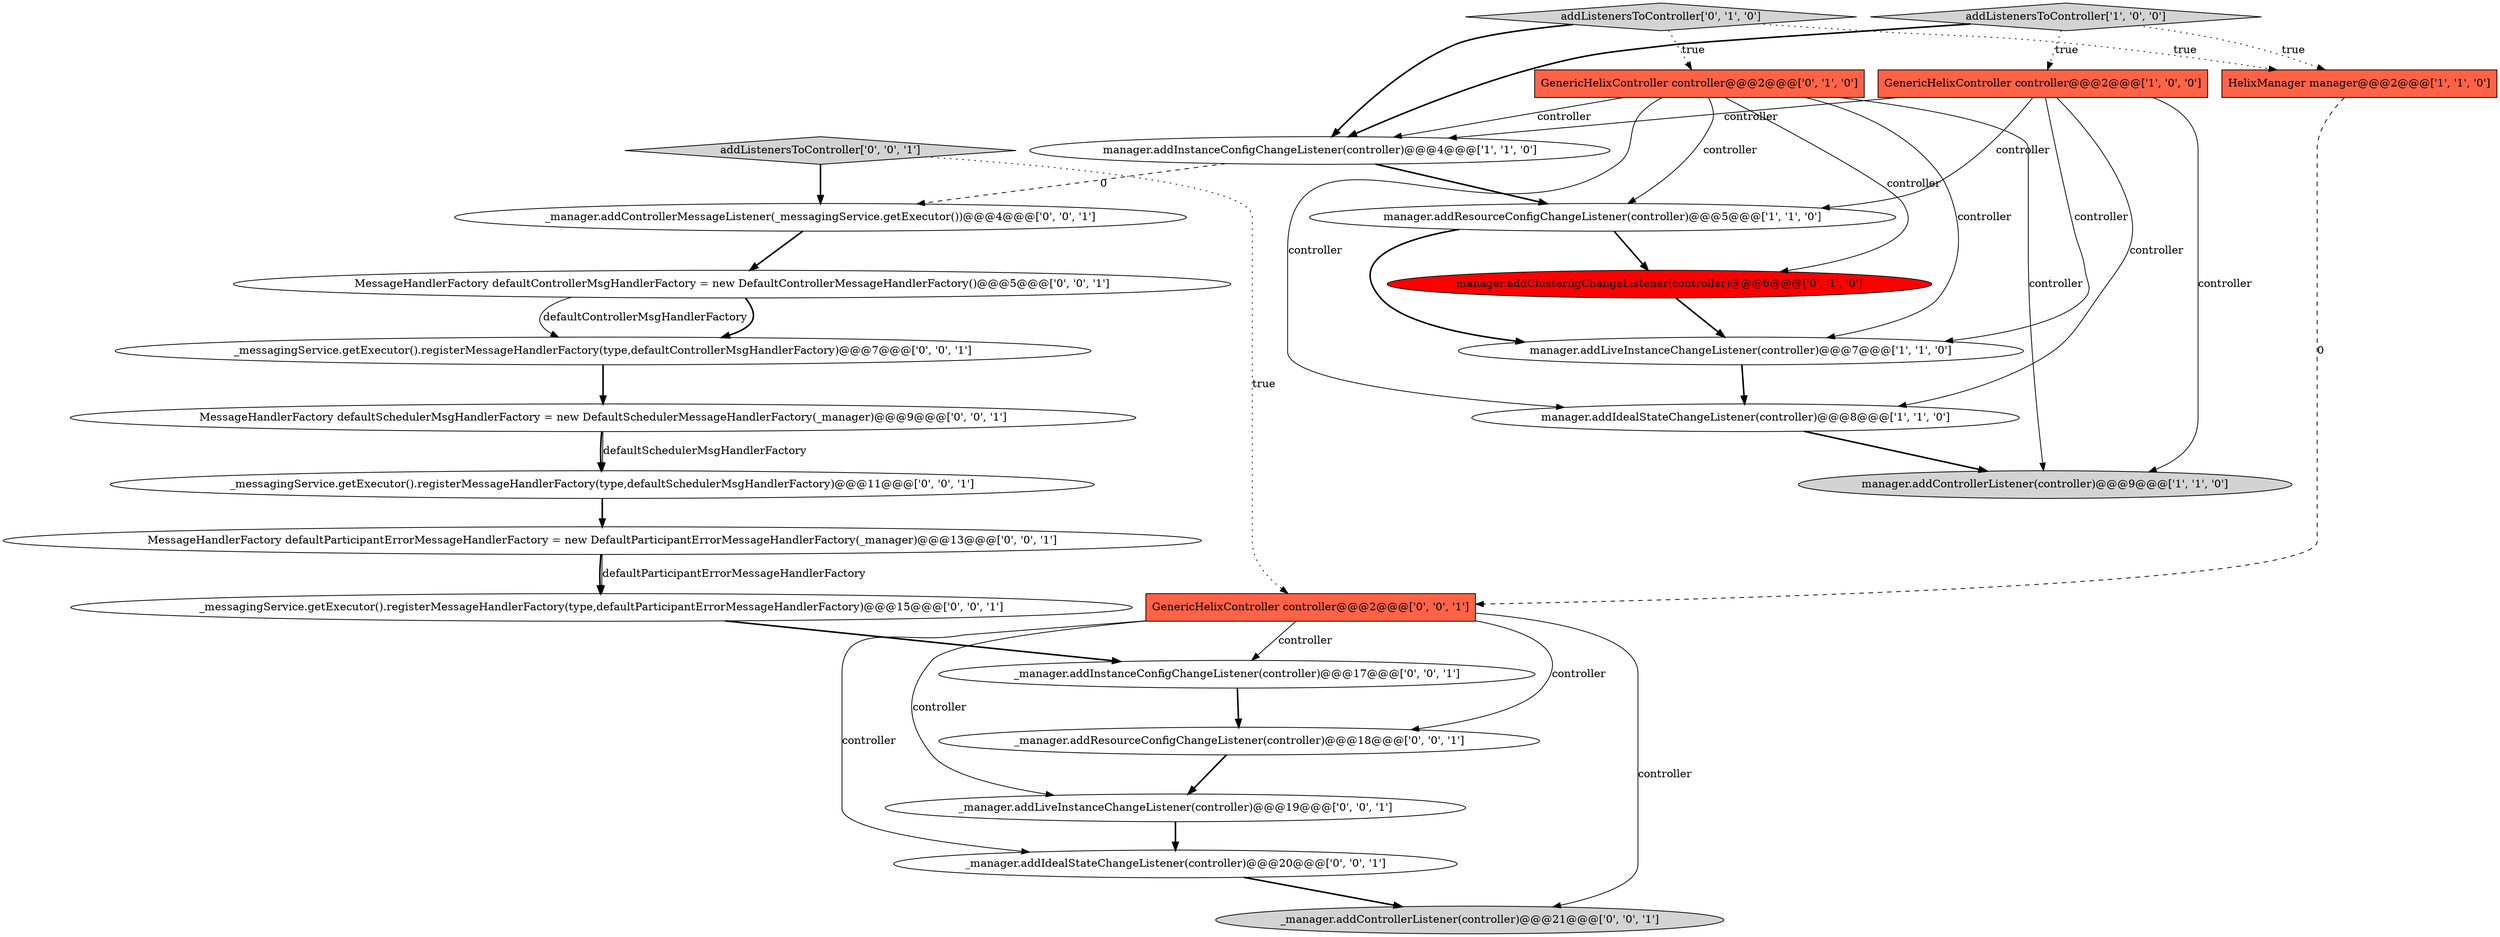 digraph {
22 [style = filled, label = "_manager.addControllerListener(controller)@@@21@@@['0', '0', '1']", fillcolor = lightgray, shape = ellipse image = "AAA0AAABBB3BBB"];
21 [style = filled, label = "GenericHelixController controller@@@2@@@['0', '0', '1']", fillcolor = tomato, shape = box image = "AAA0AAABBB3BBB"];
19 [style = filled, label = "_manager.addResourceConfigChangeListener(controller)@@@18@@@['0', '0', '1']", fillcolor = white, shape = ellipse image = "AAA0AAABBB3BBB"];
4 [style = filled, label = "manager.addLiveInstanceChangeListener(controller)@@@7@@@['1', '1', '0']", fillcolor = white, shape = ellipse image = "AAA0AAABBB1BBB"];
8 [style = filled, label = "manager.addClusterfigChangeListener(controller)@@@6@@@['0', '1', '0']", fillcolor = red, shape = ellipse image = "AAA1AAABBB2BBB"];
12 [style = filled, label = "_manager.addIdealStateChangeListener(controller)@@@20@@@['0', '0', '1']", fillcolor = white, shape = ellipse image = "AAA0AAABBB3BBB"];
3 [style = filled, label = "manager.addResourceConfigChangeListener(controller)@@@5@@@['1', '1', '0']", fillcolor = white, shape = ellipse image = "AAA0AAABBB1BBB"];
24 [style = filled, label = "_messagingService.getExecutor().registerMessageHandlerFactory(type,defaultSchedulerMsgHandlerFactory)@@@11@@@['0', '0', '1']", fillcolor = white, shape = ellipse image = "AAA0AAABBB3BBB"];
15 [style = filled, label = "addListenersToController['0', '0', '1']", fillcolor = lightgray, shape = diamond image = "AAA0AAABBB3BBB"];
1 [style = filled, label = "addListenersToController['1', '0', '0']", fillcolor = lightgray, shape = diamond image = "AAA0AAABBB1BBB"];
17 [style = filled, label = "MessageHandlerFactory defaultParticipantErrorMessageHandlerFactory = new DefaultParticipantErrorMessageHandlerFactory(_manager)@@@13@@@['0', '0', '1']", fillcolor = white, shape = ellipse image = "AAA0AAABBB3BBB"];
20 [style = filled, label = "_manager.addInstanceConfigChangeListener(controller)@@@17@@@['0', '0', '1']", fillcolor = white, shape = ellipse image = "AAA0AAABBB3BBB"];
2 [style = filled, label = "manager.addControllerListener(controller)@@@9@@@['1', '1', '0']", fillcolor = lightgray, shape = ellipse image = "AAA0AAABBB1BBB"];
9 [style = filled, label = "addListenersToController['0', '1', '0']", fillcolor = lightgray, shape = diamond image = "AAA0AAABBB2BBB"];
7 [style = filled, label = "HelixManager manager@@@2@@@['1', '1', '0']", fillcolor = tomato, shape = box image = "AAA0AAABBB1BBB"];
11 [style = filled, label = "MessageHandlerFactory defaultControllerMsgHandlerFactory = new DefaultControllerMessageHandlerFactory()@@@5@@@['0', '0', '1']", fillcolor = white, shape = ellipse image = "AAA0AAABBB3BBB"];
16 [style = filled, label = "MessageHandlerFactory defaultSchedulerMsgHandlerFactory = new DefaultSchedulerMessageHandlerFactory(_manager)@@@9@@@['0', '0', '1']", fillcolor = white, shape = ellipse image = "AAA0AAABBB3BBB"];
0 [style = filled, label = "GenericHelixController controller@@@2@@@['1', '0', '0']", fillcolor = tomato, shape = box image = "AAA0AAABBB1BBB"];
5 [style = filled, label = "manager.addInstanceConfigChangeListener(controller)@@@4@@@['1', '1', '0']", fillcolor = white, shape = ellipse image = "AAA0AAABBB1BBB"];
23 [style = filled, label = "_manager.addControllerMessageListener(_messagingService.getExecutor())@@@4@@@['0', '0', '1']", fillcolor = white, shape = ellipse image = "AAA0AAABBB3BBB"];
13 [style = filled, label = "_messagingService.getExecutor().registerMessageHandlerFactory(type,defaultControllerMsgHandlerFactory)@@@7@@@['0', '0', '1']", fillcolor = white, shape = ellipse image = "AAA0AAABBB3BBB"];
18 [style = filled, label = "_manager.addLiveInstanceChangeListener(controller)@@@19@@@['0', '0', '1']", fillcolor = white, shape = ellipse image = "AAA0AAABBB3BBB"];
14 [style = filled, label = "_messagingService.getExecutor().registerMessageHandlerFactory(type,defaultParticipantErrorMessageHandlerFactory)@@@15@@@['0', '0', '1']", fillcolor = white, shape = ellipse image = "AAA0AAABBB3BBB"];
10 [style = filled, label = "GenericHelixController controller@@@2@@@['0', '1', '0']", fillcolor = tomato, shape = box image = "AAA0AAABBB2BBB"];
6 [style = filled, label = "manager.addIdealStateChangeListener(controller)@@@8@@@['1', '1', '0']", fillcolor = white, shape = ellipse image = "AAA0AAABBB1BBB"];
1->5 [style = bold, label=""];
5->3 [style = bold, label=""];
21->12 [style = solid, label="controller"];
15->23 [style = bold, label=""];
19->18 [style = bold, label=""];
7->21 [style = dashed, label="0"];
0->4 [style = solid, label="controller"];
0->3 [style = solid, label="controller"];
21->19 [style = solid, label="controller"];
4->6 [style = bold, label=""];
5->23 [style = dashed, label="0"];
16->24 [style = bold, label=""];
10->8 [style = solid, label="controller"];
10->2 [style = solid, label="controller"];
18->12 [style = bold, label=""];
21->22 [style = solid, label="controller"];
15->21 [style = dotted, label="true"];
3->4 [style = bold, label=""];
21->18 [style = solid, label="controller"];
13->16 [style = bold, label=""];
10->5 [style = solid, label="controller"];
6->2 [style = bold, label=""];
1->7 [style = dotted, label="true"];
17->14 [style = bold, label=""];
3->8 [style = bold, label=""];
10->3 [style = solid, label="controller"];
11->13 [style = bold, label=""];
24->17 [style = bold, label=""];
14->20 [style = bold, label=""];
10->4 [style = solid, label="controller"];
9->5 [style = bold, label=""];
17->14 [style = solid, label="defaultParticipantErrorMessageHandlerFactory"];
11->13 [style = solid, label="defaultControllerMsgHandlerFactory"];
1->0 [style = dotted, label="true"];
0->5 [style = solid, label="controller"];
8->4 [style = bold, label=""];
0->6 [style = solid, label="controller"];
23->11 [style = bold, label=""];
20->19 [style = bold, label=""];
9->7 [style = dotted, label="true"];
9->10 [style = dotted, label="true"];
12->22 [style = bold, label=""];
16->24 [style = solid, label="defaultSchedulerMsgHandlerFactory"];
0->2 [style = solid, label="controller"];
21->20 [style = solid, label="controller"];
10->6 [style = solid, label="controller"];
}

